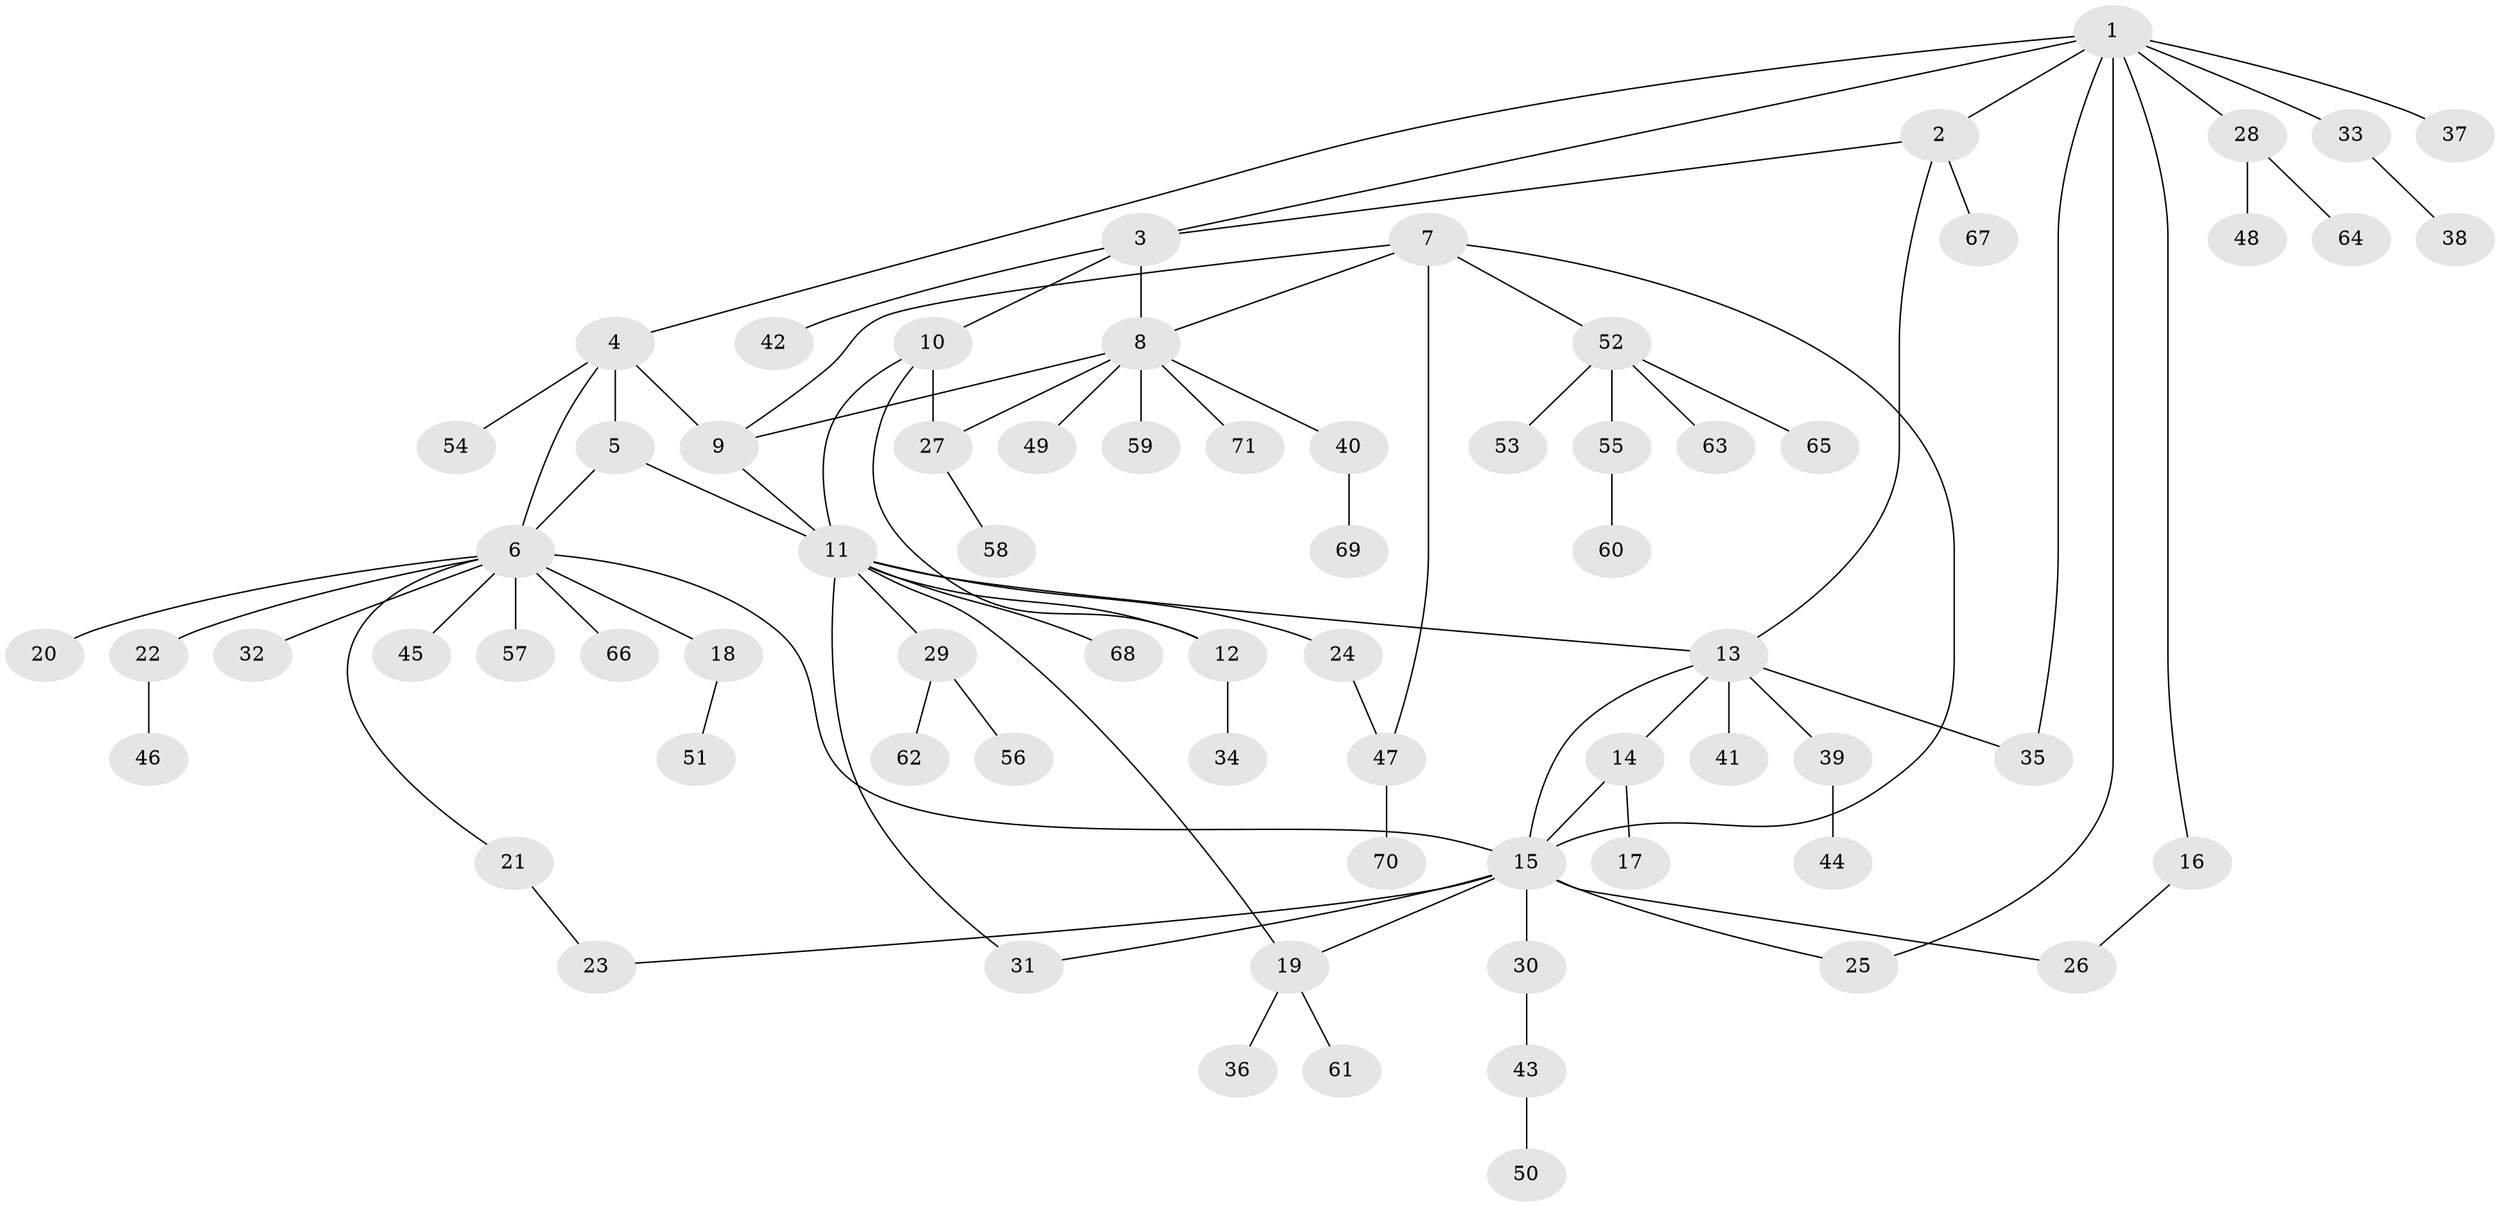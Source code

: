 // coarse degree distribution, {8: 0.0425531914893617, 6: 0.02127659574468085, 5: 0.0425531914893617, 9: 0.0425531914893617, 7: 0.0425531914893617, 4: 0.02127659574468085, 10: 0.02127659574468085, 2: 0.1702127659574468, 1: 0.574468085106383, 3: 0.02127659574468085}
// Generated by graph-tools (version 1.1) at 2025/42/03/06/25 10:42:08]
// undirected, 71 vertices, 89 edges
graph export_dot {
graph [start="1"]
  node [color=gray90,style=filled];
  1;
  2;
  3;
  4;
  5;
  6;
  7;
  8;
  9;
  10;
  11;
  12;
  13;
  14;
  15;
  16;
  17;
  18;
  19;
  20;
  21;
  22;
  23;
  24;
  25;
  26;
  27;
  28;
  29;
  30;
  31;
  32;
  33;
  34;
  35;
  36;
  37;
  38;
  39;
  40;
  41;
  42;
  43;
  44;
  45;
  46;
  47;
  48;
  49;
  50;
  51;
  52;
  53;
  54;
  55;
  56;
  57;
  58;
  59;
  60;
  61;
  62;
  63;
  64;
  65;
  66;
  67;
  68;
  69;
  70;
  71;
  1 -- 2;
  1 -- 3;
  1 -- 4;
  1 -- 16;
  1 -- 25;
  1 -- 28;
  1 -- 33;
  1 -- 35;
  1 -- 37;
  2 -- 3;
  2 -- 13;
  2 -- 67;
  3 -- 8;
  3 -- 10;
  3 -- 42;
  4 -- 5;
  4 -- 6;
  4 -- 9;
  4 -- 54;
  5 -- 6;
  5 -- 11;
  6 -- 15;
  6 -- 18;
  6 -- 20;
  6 -- 21;
  6 -- 22;
  6 -- 32;
  6 -- 45;
  6 -- 57;
  6 -- 66;
  7 -- 8;
  7 -- 9;
  7 -- 15;
  7 -- 47;
  7 -- 52;
  8 -- 9;
  8 -- 27;
  8 -- 40;
  8 -- 49;
  8 -- 59;
  8 -- 71;
  9 -- 11;
  10 -- 11;
  10 -- 12;
  10 -- 27;
  11 -- 12;
  11 -- 13;
  11 -- 19;
  11 -- 24;
  11 -- 29;
  11 -- 31;
  11 -- 68;
  12 -- 34;
  13 -- 14;
  13 -- 15;
  13 -- 35;
  13 -- 39;
  13 -- 41;
  14 -- 15;
  14 -- 17;
  15 -- 19;
  15 -- 23;
  15 -- 25;
  15 -- 26;
  15 -- 30;
  15 -- 31;
  16 -- 26;
  18 -- 51;
  19 -- 36;
  19 -- 61;
  21 -- 23;
  22 -- 46;
  24 -- 47;
  27 -- 58;
  28 -- 48;
  28 -- 64;
  29 -- 56;
  29 -- 62;
  30 -- 43;
  33 -- 38;
  39 -- 44;
  40 -- 69;
  43 -- 50;
  47 -- 70;
  52 -- 53;
  52 -- 55;
  52 -- 63;
  52 -- 65;
  55 -- 60;
}
